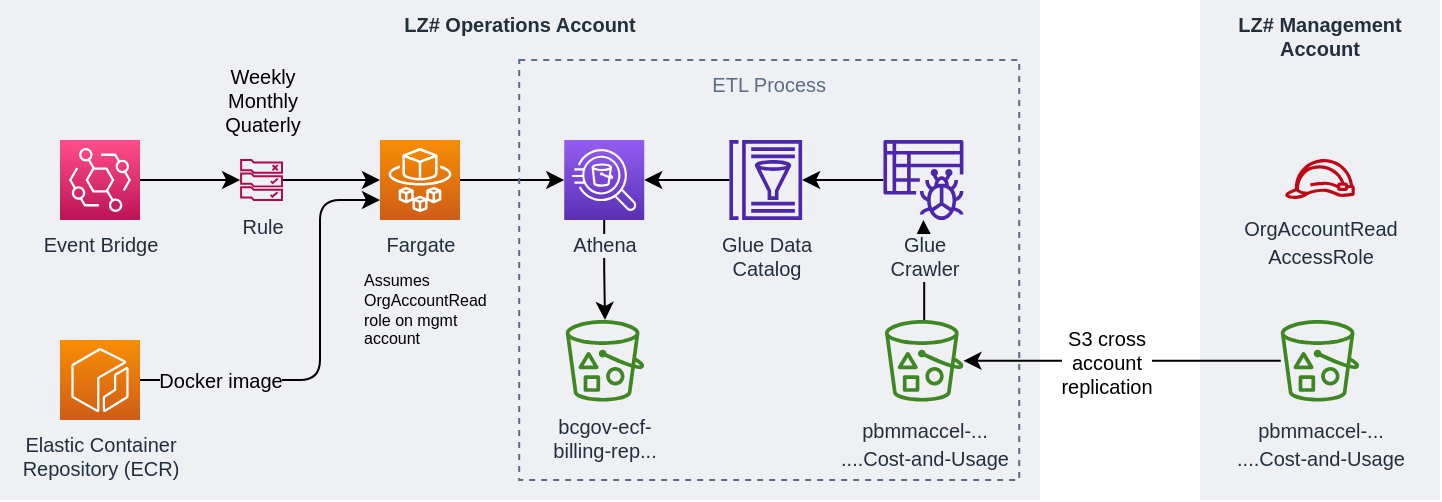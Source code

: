 <mxfile version="19.0.0" type="device"><diagram id="A0MO-ch8kLEO4IOHCz-x" name="Page-1"><mxGraphModel dx="2951" dy="1426" grid="1" gridSize="10" guides="1" tooltips="1" connect="1" arrows="1" fold="1" page="1" pageScale="1" pageWidth="850" pageHeight="1100" math="0" shadow="0"><root><mxCell id="0"/><mxCell id="1" parent="0"/><mxCell id="YqsDDmkh9AcVv67Cf0nF-2" value="LZ# Management&#10;Account" style="fillColor=#EFF0F3;strokeColor=none;dashed=0;verticalAlign=top;fontStyle=1;fontColor=#232F3D;fontSize=10;" parent="1" vertex="1"><mxGeometry x="-185" y="200" width="120" height="250" as="geometry"/></mxCell><mxCell id="YqsDDmkh9AcVv67Cf0nF-4" value="LZ# Operations Account" style="fillColor=#EFF0F3;strokeColor=none;dashed=0;verticalAlign=top;fontStyle=1;fontColor=#232F3D;fontSize=10;align=center;" parent="1" vertex="1"><mxGeometry x="-785" y="200" width="520" height="250" as="geometry"/></mxCell><mxCell id="YqsDDmkh9AcVv67Cf0nF-5" style="edgeStyle=orthogonalEdgeStyle;rounded=0;orthogonalLoop=1;jettySize=auto;html=1;" parent="1" source="YqsDDmkh9AcVv67Cf0nF-23" target="YqsDDmkh9AcVv67Cf0nF-9" edge="1"><mxGeometry relative="1" as="geometry"/></mxCell><mxCell id="YqsDDmkh9AcVv67Cf0nF-27" style="edgeStyle=orthogonalEdgeStyle;rounded=0;orthogonalLoop=1;jettySize=auto;html=1;fontSize=10;" parent="1" source="YqsDDmkh9AcVv67Cf0nF-7" target="YqsDDmkh9AcVv67Cf0nF-25" edge="1"><mxGeometry relative="1" as="geometry"/></mxCell><mxCell id="YqsDDmkh9AcVv67Cf0nF-28" value="S3 cross&lt;br&gt;account&lt;br&gt;replication" style="edgeLabel;html=1;align=center;verticalAlign=middle;resizable=0;points=[];fontSize=10;" parent="YqsDDmkh9AcVv67Cf0nF-27" vertex="1" connectable="0"><mxGeometry x="-0.118" y="-1" relative="1" as="geometry"><mxPoint x="-18" y="1" as="offset"/></mxGeometry></mxCell><mxCell id="YqsDDmkh9AcVv67Cf0nF-7" value="&lt;font style=&quot;font-size: 10px&quot;&gt;pbmmaccel-...&lt;br&gt;....Cost-and-Usage&lt;/font&gt;" style="sketch=0;outlineConnect=0;fontColor=#232F3E;gradientColor=none;fillColor=#3F8624;strokeColor=none;dashed=0;verticalLabelPosition=bottom;verticalAlign=top;align=center;html=1;fontSize=12;fontStyle=0;aspect=fixed;pointerEvents=1;shape=mxgraph.aws4.bucket_with_objects;" parent="1" vertex="1"><mxGeometry x="-144.62" y="360" width="39.23" height="40.8" as="geometry"/></mxCell><mxCell id="YqsDDmkh9AcVv67Cf0nF-8" style="edgeStyle=orthogonalEdgeStyle;rounded=0;orthogonalLoop=1;jettySize=auto;html=1;" parent="1" source="YqsDDmkh9AcVv67Cf0nF-9" target="YqsDDmkh9AcVv67Cf0nF-24" edge="1"><mxGeometry relative="1" as="geometry"/></mxCell><mxCell id="YqsDDmkh9AcVv67Cf0nF-9" value="Glue Data&lt;br style=&quot;font-size: 10px;&quot;&gt;Catalog" style="sketch=0;outlineConnect=0;fontColor=#232F3E;gradientColor=none;fillColor=#4D27AA;strokeColor=none;dashed=0;verticalLabelPosition=bottom;verticalAlign=top;align=center;html=1;fontSize=10;fontStyle=0;aspect=fixed;pointerEvents=1;shape=mxgraph.aws4.glue_data_catalog;" parent="1" vertex="1"><mxGeometry x="-420.58" y="270" width="36.92" height="40" as="geometry"/></mxCell><mxCell id="YqsDDmkh9AcVv67Cf0nF-10" style="edgeStyle=orthogonalEdgeStyle;rounded=0;orthogonalLoop=1;jettySize=auto;html=1;" parent="1" source="YqsDDmkh9AcVv67Cf0nF-24" target="YqsDDmkh9AcVv67Cf0nF-11" edge="1"><mxGeometry relative="1" as="geometry"/></mxCell><mxCell id="YqsDDmkh9AcVv67Cf0nF-11" value="bcgov-ecf-&lt;br&gt;billing-rep..." style="sketch=0;outlineConnect=0;fontColor=#232F3E;gradientColor=none;fillColor=#3F8624;strokeColor=none;dashed=0;verticalLabelPosition=bottom;verticalAlign=top;align=center;html=1;fontSize=10;fontStyle=0;aspect=fixed;pointerEvents=1;shape=mxgraph.aws4.bucket_with_objects;" parent="1" vertex="1"><mxGeometry x="-502.12" y="360" width="39.23" height="40.8" as="geometry"/></mxCell><mxCell id="YqsDDmkh9AcVv67Cf0nF-12" style="edgeStyle=orthogonalEdgeStyle;rounded=1;orthogonalLoop=1;jettySize=auto;html=1;entryX=0;entryY=0.75;entryDx=0;entryDy=0;entryPerimeter=0;fontSize=10;" parent="1" source="YqsDDmkh9AcVv67Cf0nF-14" target="YqsDDmkh9AcVv67Cf0nF-16" edge="1"><mxGeometry relative="1" as="geometry"><Array as="points"><mxPoint x="-625.0" y="390"/><mxPoint x="-625.0" y="300"/></Array></mxGeometry></mxCell><mxCell id="YqsDDmkh9AcVv67Cf0nF-13" value="Docker image" style="edgeLabel;html=1;align=center;verticalAlign=middle;resizable=0;points=[];fontSize=10;labelBackgroundColor=#EFF0F3;" parent="YqsDDmkh9AcVv67Cf0nF-12" vertex="1" connectable="0"><mxGeometry x="-0.646" relative="1" as="geometry"><mxPoint x="3" as="offset"/></mxGeometry></mxCell><mxCell id="YqsDDmkh9AcVv67Cf0nF-14" value="Elastic Container&lt;br style=&quot;font-size: 10px;&quot;&gt;Repository (ECR)" style="sketch=0;points=[[0,0,0],[0.25,0,0],[0.5,0,0],[0.75,0,0],[1,0,0],[0,1,0],[0.25,1,0],[0.5,1,0],[0.75,1,0],[1,1,0],[0,0.25,0],[0,0.5,0],[0,0.75,0],[1,0.25,0],[1,0.5,0],[1,0.75,0]];outlineConnect=0;fontColor=#232F3E;gradientColor=#F78E04;gradientDirection=north;fillColor=#D05C17;strokeColor=#ffffff;dashed=0;verticalLabelPosition=bottom;verticalAlign=top;align=center;html=1;fontSize=10;fontStyle=0;aspect=fixed;shape=mxgraph.aws4.resourceIcon;resIcon=mxgraph.aws4.ecr;rounded=1;labelBackgroundColor=none;" parent="1" vertex="1"><mxGeometry x="-755.0" y="370" width="40" height="40" as="geometry"/></mxCell><mxCell id="YqsDDmkh9AcVv67Cf0nF-15" style="edgeStyle=orthogonalEdgeStyle;rounded=0;orthogonalLoop=1;jettySize=auto;html=1;" parent="1" source="YqsDDmkh9AcVv67Cf0nF-16" target="YqsDDmkh9AcVv67Cf0nF-24" edge="1"><mxGeometry relative="1" as="geometry"/></mxCell><mxCell id="YqsDDmkh9AcVv67Cf0nF-16" value="Fargate" style="sketch=0;points=[[0,0,0],[0.25,0,0],[0.5,0,0],[0.75,0,0],[1,0,0],[0,1,0],[0.25,1,0],[0.5,1,0],[0.75,1,0],[1,1,0],[0,0.25,0],[0,0.5,0],[0,0.75,0],[1,0.25,0],[1,0.5,0],[1,0.75,0]];outlineConnect=0;fontColor=#232F3E;gradientColor=#F78E04;gradientDirection=north;fillColor=#D05C17;strokeColor=#ffffff;dashed=0;verticalLabelPosition=bottom;verticalAlign=top;align=center;html=1;fontSize=10;fontStyle=0;aspect=fixed;shape=mxgraph.aws4.resourceIcon;resIcon=mxgraph.aws4.fargate;rounded=1;labelBackgroundColor=none;" parent="1" vertex="1"><mxGeometry x="-595.0" y="270" width="40" height="40" as="geometry"/></mxCell><mxCell id="YqsDDmkh9AcVv67Cf0nF-17" style="edgeStyle=orthogonalEdgeStyle;rounded=0;orthogonalLoop=1;jettySize=auto;html=1;fontSize=10;" parent="1" source="YqsDDmkh9AcVv67Cf0nF-18" target="YqsDDmkh9AcVv67Cf0nF-20" edge="1"><mxGeometry relative="1" as="geometry"/></mxCell><mxCell id="YqsDDmkh9AcVv67Cf0nF-18" value="Event Bridge" style="sketch=0;points=[[0,0,0],[0.25,0,0],[0.5,0,0],[0.75,0,0],[1,0,0],[0,1,0],[0.25,1,0],[0.5,1,0],[0.75,1,0],[1,1,0],[0,0.25,0],[0,0.5,0],[0,0.75,0],[1,0.25,0],[1,0.5,0],[1,0.75,0]];outlineConnect=0;fontColor=#232F3E;gradientColor=#FF4F8B;gradientDirection=north;fillColor=#BC1356;strokeColor=#ffffff;dashed=0;verticalLabelPosition=bottom;verticalAlign=top;align=center;html=1;fontSize=10;fontStyle=0;aspect=fixed;shape=mxgraph.aws4.resourceIcon;resIcon=mxgraph.aws4.eventbridge;rounded=1;labelBackgroundColor=none;" parent="1" vertex="1"><mxGeometry x="-755.0" y="270" width="40" height="40" as="geometry"/></mxCell><mxCell id="YqsDDmkh9AcVv67Cf0nF-19" style="edgeStyle=orthogonalEdgeStyle;rounded=0;orthogonalLoop=1;jettySize=auto;html=1;fontSize=10;" parent="1" source="YqsDDmkh9AcVv67Cf0nF-20" target="YqsDDmkh9AcVv67Cf0nF-16" edge="1"><mxGeometry relative="1" as="geometry"/></mxCell><mxCell id="YqsDDmkh9AcVv67Cf0nF-20" value="Rule" style="sketch=0;outlineConnect=0;fontColor=#232F3E;gradientColor=none;fillColor=#B0084D;strokeColor=none;dashed=0;verticalLabelPosition=bottom;verticalAlign=top;align=center;html=1;fontSize=10;fontStyle=0;aspect=fixed;pointerEvents=1;shape=mxgraph.aws4.rule_2;rounded=1;labelBackgroundColor=none;" parent="1" vertex="1"><mxGeometry x="-665.0" y="279.5" width="21.55" height="21" as="geometry"/></mxCell><mxCell id="YqsDDmkh9AcVv67Cf0nF-21" value="Weekly&lt;br&gt;Monthly&lt;br&gt;Quaterly" style="text;html=1;align=center;verticalAlign=middle;resizable=0;points=[];autosize=1;strokeColor=none;fillColor=none;fontSize=10;" parent="1" vertex="1"><mxGeometry x="-679.22" y="230" width="50" height="40" as="geometry"/></mxCell><mxCell id="YqsDDmkh9AcVv67Cf0nF-24" value="Athena" style="sketch=0;points=[[0,0,0],[0.25,0,0],[0.5,0,0],[0.75,0,0],[1,0,0],[0,1,0],[0.25,1,0],[0.5,1,0],[0.75,1,0],[1,1,0],[0,0.25,0],[0,0.5,0],[0,0.75,0],[1,0.25,0],[1,0.5,0],[1,0.75,0]];outlineConnect=0;fontColor=#232F3E;gradientColor=#945DF2;gradientDirection=north;fillColor=#5A30B5;strokeColor=#ffffff;dashed=0;verticalLabelPosition=bottom;verticalAlign=top;align=center;html=1;fontSize=10;fontStyle=0;aspect=fixed;shape=mxgraph.aws4.resourceIcon;resIcon=mxgraph.aws4.athena;rounded=1;labelBackgroundColor=#EFF0F3;spacingBottom=0;" parent="1" vertex="1"><mxGeometry x="-502.89" y="270" width="40" height="40" as="geometry"/></mxCell><mxCell id="YqsDDmkh9AcVv67Cf0nF-26" style="edgeStyle=orthogonalEdgeStyle;rounded=0;orthogonalLoop=1;jettySize=auto;html=1;fontSize=10;" parent="1" source="YqsDDmkh9AcVv67Cf0nF-25" target="YqsDDmkh9AcVv67Cf0nF-23" edge="1"><mxGeometry relative="1" as="geometry"/></mxCell><mxCell id="YqsDDmkh9AcVv67Cf0nF-25" value="&lt;font style=&quot;font-size: 10px&quot;&gt;pbmmaccel-...&lt;br&gt;....Cost-and-Usage&lt;/font&gt;" style="sketch=0;outlineConnect=0;fontColor=#232F3E;gradientColor=none;fillColor=#3F8624;strokeColor=none;dashed=0;verticalLabelPosition=bottom;verticalAlign=top;align=center;html=1;fontSize=12;fontStyle=0;aspect=fixed;pointerEvents=1;shape=mxgraph.aws4.bucket_with_objects;" parent="1" vertex="1"><mxGeometry x="-342.51" y="360" width="39.23" height="40.8" as="geometry"/></mxCell><mxCell id="YqsDDmkh9AcVv67Cf0nF-29" value="&lt;font style=&quot;font-size: 10px&quot;&gt;OrgAccountRead&lt;br&gt;AccessRole&lt;/font&gt;" style="sketch=0;outlineConnect=0;fontColor=#232F3E;gradientColor=none;fillColor=#BF0816;strokeColor=none;dashed=0;verticalLabelPosition=bottom;verticalAlign=top;align=center;html=1;fontSize=12;fontStyle=0;aspect=fixed;pointerEvents=1;shape=mxgraph.aws4.role;" parent="1" vertex="1"><mxGeometry x="-142.73" y="279.5" width="35.45" height="20" as="geometry"/></mxCell><mxCell id="YqsDDmkh9AcVv67Cf0nF-23" value="Glue&lt;br style=&quot;font-size: 10px;&quot;&gt;Crawler" style="sketch=0;outlineConnect=0;fontColor=#232F3E;gradientColor=none;fillColor=#4D27AA;strokeColor=none;dashed=0;verticalLabelPosition=bottom;verticalAlign=top;align=center;html=1;fontSize=10;fontStyle=0;aspect=fixed;pointerEvents=1;shape=mxgraph.aws4.glue_crawlers;labelBackgroundColor=#EFF0F3;" parent="1" vertex="1"><mxGeometry x="-343.28" y="270" width="40" height="40" as="geometry"/></mxCell><mxCell id="Y3We9CE5cqr7qjCF5-Ga-8" value="&lt;div&gt;&lt;span&gt;Assumes OrgAccountRead&lt;/span&gt;&lt;/div&gt;&lt;span&gt;&lt;div&gt;&lt;span&gt;role on mgmt account&lt;/span&gt;&lt;/div&gt;&lt;/span&gt;" style="text;html=1;strokeColor=none;fillColor=none;align=left;verticalAlign=middle;whiteSpace=wrap;rounded=0;fontSize=8;" parent="1" vertex="1"><mxGeometry x="-605" y="330" width="75" height="50" as="geometry"/></mxCell><mxCell id="oJN8WSs380sR2dXf1pwn-5" value="ETL Process" style="fillColor=none;strokeColor=#5A6C86;dashed=1;verticalAlign=top;fontStyle=0;fontColor=#5A6C86;fontSize=10;" parent="1" vertex="1"><mxGeometry x="-525.39" y="230" width="250" height="210" as="geometry"/></mxCell></root></mxGraphModel></diagram></mxfile>